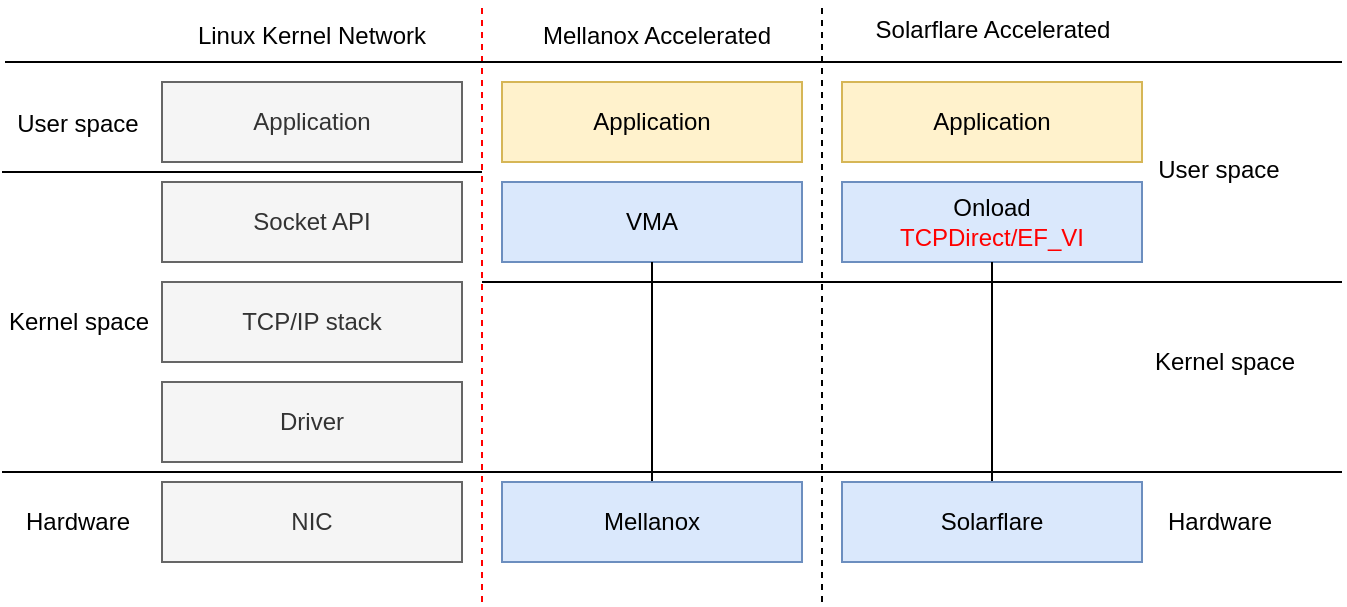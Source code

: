 <mxfile version="14.9.3" type="github"><diagram id="FminhZXAP-0IKxzltme5" name="Page-1"><mxGraphModel dx="1865" dy="491" grid="1" gridSize="10" guides="1" tooltips="1" connect="1" arrows="1" fold="1" page="1" pageScale="1" pageWidth="827" pageHeight="1169" math="0" shadow="0"><root><mxCell id="0"/><mxCell id="1" parent="0"/><mxCell id="5dAXtGjOmKySp7GBj5hu-1" value="" style="group" parent="1" vertex="1" connectable="0"><mxGeometry x="50" y="60" width="150" height="240" as="geometry"/></mxCell><mxCell id="5dAXtGjOmKySp7GBj5hu-2" value="Application" style="rounded=0;whiteSpace=wrap;html=1;fillColor=#f5f5f5;strokeColor=#666666;fontColor=#333333;" parent="5dAXtGjOmKySp7GBj5hu-1" vertex="1"><mxGeometry width="150" height="40" as="geometry"/></mxCell><mxCell id="5dAXtGjOmKySp7GBj5hu-3" value="Socket API" style="rounded=0;whiteSpace=wrap;html=1;fillColor=#f5f5f5;strokeColor=#666666;fontColor=#333333;" parent="5dAXtGjOmKySp7GBj5hu-1" vertex="1"><mxGeometry y="50" width="150" height="40" as="geometry"/></mxCell><mxCell id="5dAXtGjOmKySp7GBj5hu-4" value="TCP/IP stack" style="rounded=0;whiteSpace=wrap;html=1;fillColor=#f5f5f5;strokeColor=#666666;fontColor=#333333;" parent="5dAXtGjOmKySp7GBj5hu-1" vertex="1"><mxGeometry y="100" width="150" height="40" as="geometry"/></mxCell><mxCell id="5dAXtGjOmKySp7GBj5hu-5" value="Driver" style="rounded=0;whiteSpace=wrap;html=1;fillColor=#f5f5f5;strokeColor=#666666;fontColor=#333333;" parent="5dAXtGjOmKySp7GBj5hu-1" vertex="1"><mxGeometry y="150" width="150" height="40" as="geometry"/></mxCell><mxCell id="5dAXtGjOmKySp7GBj5hu-6" value="NIC" style="rounded=0;whiteSpace=wrap;html=1;fillColor=#f5f5f5;strokeColor=#666666;fontColor=#333333;" parent="5dAXtGjOmKySp7GBj5hu-1" vertex="1"><mxGeometry y="200" width="150" height="40" as="geometry"/></mxCell><mxCell id="5dAXtGjOmKySp7GBj5hu-13" value="" style="group" parent="1" vertex="1" connectable="0"><mxGeometry x="220" y="60" width="150" height="240" as="geometry"/></mxCell><mxCell id="5dAXtGjOmKySp7GBj5hu-14" value="Application" style="rounded=0;whiteSpace=wrap;html=1;fillColor=#fff2cc;strokeColor=#d6b656;" parent="5dAXtGjOmKySp7GBj5hu-13" vertex="1"><mxGeometry width="150" height="40" as="geometry"/></mxCell><mxCell id="5dAXtGjOmKySp7GBj5hu-15" value="VMA" style="rounded=0;whiteSpace=wrap;html=1;fillColor=#dae8fc;strokeColor=#6c8ebf;" parent="5dAXtGjOmKySp7GBj5hu-13" vertex="1"><mxGeometry y="50" width="150" height="40" as="geometry"/></mxCell><mxCell id="5dAXtGjOmKySp7GBj5hu-16" style="edgeStyle=orthogonalEdgeStyle;rounded=0;orthogonalLoop=1;jettySize=auto;html=1;exitX=0.5;exitY=0;exitDx=0;exitDy=0;entryX=0.5;entryY=1;entryDx=0;entryDy=0;endArrow=none;endFill=0;" parent="5dAXtGjOmKySp7GBj5hu-13" source="5dAXtGjOmKySp7GBj5hu-17" target="5dAXtGjOmKySp7GBj5hu-15" edge="1"><mxGeometry relative="1" as="geometry"/></mxCell><mxCell id="5dAXtGjOmKySp7GBj5hu-17" value="Mellanox" style="rounded=0;whiteSpace=wrap;html=1;fillColor=#dae8fc;strokeColor=#6c8ebf;" parent="5dAXtGjOmKySp7GBj5hu-13" vertex="1"><mxGeometry y="200" width="150" height="40" as="geometry"/></mxCell><mxCell id="5dAXtGjOmKySp7GBj5hu-18" value="" style="group" parent="1" vertex="1" connectable="0"><mxGeometry x="390" y="60" width="150" height="240" as="geometry"/></mxCell><mxCell id="5dAXtGjOmKySp7GBj5hu-19" value="Application" style="rounded=0;whiteSpace=wrap;html=1;fillColor=#fff2cc;strokeColor=#d6b656;" parent="5dAXtGjOmKySp7GBj5hu-18" vertex="1"><mxGeometry width="150" height="40" as="geometry"/></mxCell><mxCell id="5dAXtGjOmKySp7GBj5hu-20" value="Onload&lt;br&gt;&lt;font color=&quot;#ff0000&quot;&gt;TCPDirect/EF_VI&lt;/font&gt;" style="rounded=0;whiteSpace=wrap;html=1;fillColor=#dae8fc;strokeColor=#6c8ebf;" parent="5dAXtGjOmKySp7GBj5hu-18" vertex="1"><mxGeometry y="50" width="150" height="40" as="geometry"/></mxCell><mxCell id="5dAXtGjOmKySp7GBj5hu-21" style="edgeStyle=orthogonalEdgeStyle;rounded=0;orthogonalLoop=1;jettySize=auto;html=1;exitX=0.5;exitY=0;exitDx=0;exitDy=0;entryX=0.5;entryY=1;entryDx=0;entryDy=0;endArrow=none;endFill=0;" parent="5dAXtGjOmKySp7GBj5hu-18" source="5dAXtGjOmKySp7GBj5hu-22" target="5dAXtGjOmKySp7GBj5hu-20" edge="1"><mxGeometry relative="1" as="geometry"/></mxCell><mxCell id="5dAXtGjOmKySp7GBj5hu-22" value="Solarflare" style="rounded=0;whiteSpace=wrap;html=1;fillColor=#dae8fc;strokeColor=#6c8ebf;" parent="5dAXtGjOmKySp7GBj5hu-18" vertex="1"><mxGeometry y="200" width="150" height="40" as="geometry"/></mxCell><mxCell id="5dAXtGjOmKySp7GBj5hu-23" value="" style="endArrow=none;dashed=1;html=1;fillColor=#f8cecc;strokeColor=#FF0000;" parent="1" edge="1"><mxGeometry width="50" height="50" relative="1" as="geometry"><mxPoint x="210" y="320" as="sourcePoint"/><mxPoint x="210" y="20" as="targetPoint"/></mxGeometry></mxCell><mxCell id="5dAXtGjOmKySp7GBj5hu-24" value="" style="endArrow=none;html=1;" parent="1" edge="1"><mxGeometry width="50" height="50" relative="1" as="geometry"><mxPoint x="-30" y="105" as="sourcePoint"/><mxPoint x="210" y="105" as="targetPoint"/></mxGeometry></mxCell><mxCell id="5dAXtGjOmKySp7GBj5hu-25" value="User space" style="text;html=1;strokeColor=none;fillColor=none;align=center;verticalAlign=middle;whiteSpace=wrap;rounded=0;" parent="1" vertex="1"><mxGeometry x="-27" y="71" width="70" height="20" as="geometry"/></mxCell><mxCell id="5dAXtGjOmKySp7GBj5hu-26" value="" style="endArrow=none;html=1;" parent="1" edge="1"><mxGeometry width="50" height="50" relative="1" as="geometry"><mxPoint x="-30" y="255" as="sourcePoint"/><mxPoint x="640" y="255" as="targetPoint"/></mxGeometry></mxCell><mxCell id="5dAXtGjOmKySp7GBj5hu-27" value="Kernel space" style="text;html=1;strokeColor=none;fillColor=none;align=center;verticalAlign=middle;whiteSpace=wrap;rounded=0;" parent="1" vertex="1"><mxGeometry x="-28.5" y="170" width="73" height="20" as="geometry"/></mxCell><mxCell id="5dAXtGjOmKySp7GBj5hu-28" value="Hardware" style="text;html=1;strokeColor=none;fillColor=none;align=center;verticalAlign=middle;whiteSpace=wrap;rounded=0;" parent="1" vertex="1"><mxGeometry x="-12" y="270" width="40" height="20" as="geometry"/></mxCell><mxCell id="5dAXtGjOmKySp7GBj5hu-29" value="" style="endArrow=none;html=1;" parent="1" edge="1"><mxGeometry width="50" height="50" relative="1" as="geometry"><mxPoint x="-28.5" y="50" as="sourcePoint"/><mxPoint x="640" y="50" as="targetPoint"/></mxGeometry></mxCell><mxCell id="5dAXtGjOmKySp7GBj5hu-31" value="" style="endArrow=none;dashed=1;html=1;" parent="1" edge="1"><mxGeometry width="50" height="50" relative="1" as="geometry"><mxPoint x="380" y="320" as="sourcePoint"/><mxPoint x="380" y="20" as="targetPoint"/></mxGeometry></mxCell><mxCell id="5dAXtGjOmKySp7GBj5hu-32" value="Linux Kernel Network" style="text;html=1;strokeColor=none;fillColor=none;align=center;verticalAlign=middle;whiteSpace=wrap;rounded=0;" parent="1" vertex="1"><mxGeometry x="65" y="27" width="120" height="20" as="geometry"/></mxCell><mxCell id="5dAXtGjOmKySp7GBj5hu-34" value="User space" style="text;html=1;strokeColor=none;fillColor=none;align=center;verticalAlign=middle;whiteSpace=wrap;rounded=0;" parent="1" vertex="1"><mxGeometry x="545" y="94" width="67" height="20" as="geometry"/></mxCell><mxCell id="5dAXtGjOmKySp7GBj5hu-35" value="Hardware" style="text;html=1;strokeColor=none;fillColor=none;align=center;verticalAlign=middle;whiteSpace=wrap;rounded=0;" parent="1" vertex="1"><mxGeometry x="558.5" y="270" width="40" height="20" as="geometry"/></mxCell><mxCell id="5dAXtGjOmKySp7GBj5hu-36" value="Mellanox Accelerated" style="text;html=1;strokeColor=none;fillColor=none;align=center;verticalAlign=middle;whiteSpace=wrap;rounded=0;" parent="1" vertex="1"><mxGeometry x="235" y="27" width="125" height="20" as="geometry"/></mxCell><mxCell id="5dAXtGjOmKySp7GBj5hu-37" value="Solarflare Accelerated" style="text;html=1;strokeColor=none;fillColor=none;align=center;verticalAlign=middle;whiteSpace=wrap;rounded=0;" parent="1" vertex="1"><mxGeometry x="402.5" y="24" width="125" height="20" as="geometry"/></mxCell><mxCell id="5dAXtGjOmKySp7GBj5hu-38" value="" style="endArrow=none;html=1;" parent="1" edge="1"><mxGeometry width="50" height="50" relative="1" as="geometry"><mxPoint x="210" y="160" as="sourcePoint"/><mxPoint x="640" y="160" as="targetPoint"/></mxGeometry></mxCell><mxCell id="5dAXtGjOmKySp7GBj5hu-39" value="Kernel space" style="text;html=1;strokeColor=none;fillColor=none;align=center;verticalAlign=middle;whiteSpace=wrap;rounded=0;" parent="1" vertex="1"><mxGeometry x="545" y="190" width="73" height="20" as="geometry"/></mxCell></root></mxGraphModel></diagram></mxfile>
